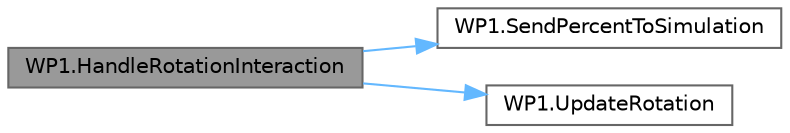 digraph "WP1.HandleRotationInteraction"
{
 // LATEX_PDF_SIZE
  bgcolor="transparent";
  edge [fontname=Helvetica,fontsize=10,labelfontname=Helvetica,labelfontsize=10];
  node [fontname=Helvetica,fontsize=10,shape=box,height=0.2,width=0.4];
  rankdir="LR";
  Node1 [id="Node000001",label="WP1.HandleRotationInteraction",height=0.2,width=0.4,color="gray40", fillcolor="grey60", style="filled", fontcolor="black",tooltip="This method computes the rotation of the handle based on the rotation of the interactor and calls Upd..."];
  Node1 -> Node2 [id="edge1_Node000001_Node000002",color="steelblue1",style="solid",tooltip=" "];
  Node2 [id="Node000002",label="WP1.SendPercentToSimulation",height=0.2,width=0.4,color="grey40", fillcolor="white", style="filled",URL="$class_w_p1.html#a5d08e3ab27703d9f0d67439bc90705d9",tooltip="This method initiates a call to the REST Server to update the simulation with the current RPM value o..."];
  Node1 -> Node3 [id="edge2_Node000001_Node000003",color="steelblue1",style="solid",tooltip=" "];
  Node3 [id="Node000003",label="WP1.UpdateRotation",height=0.2,width=0.4,color="grey40", fillcolor="white", style="filled",URL="$class_w_p1.html#a8a70c750dd0971a900b42c194f828bee",tooltip="This method updates the rotation of the switch."];
}
